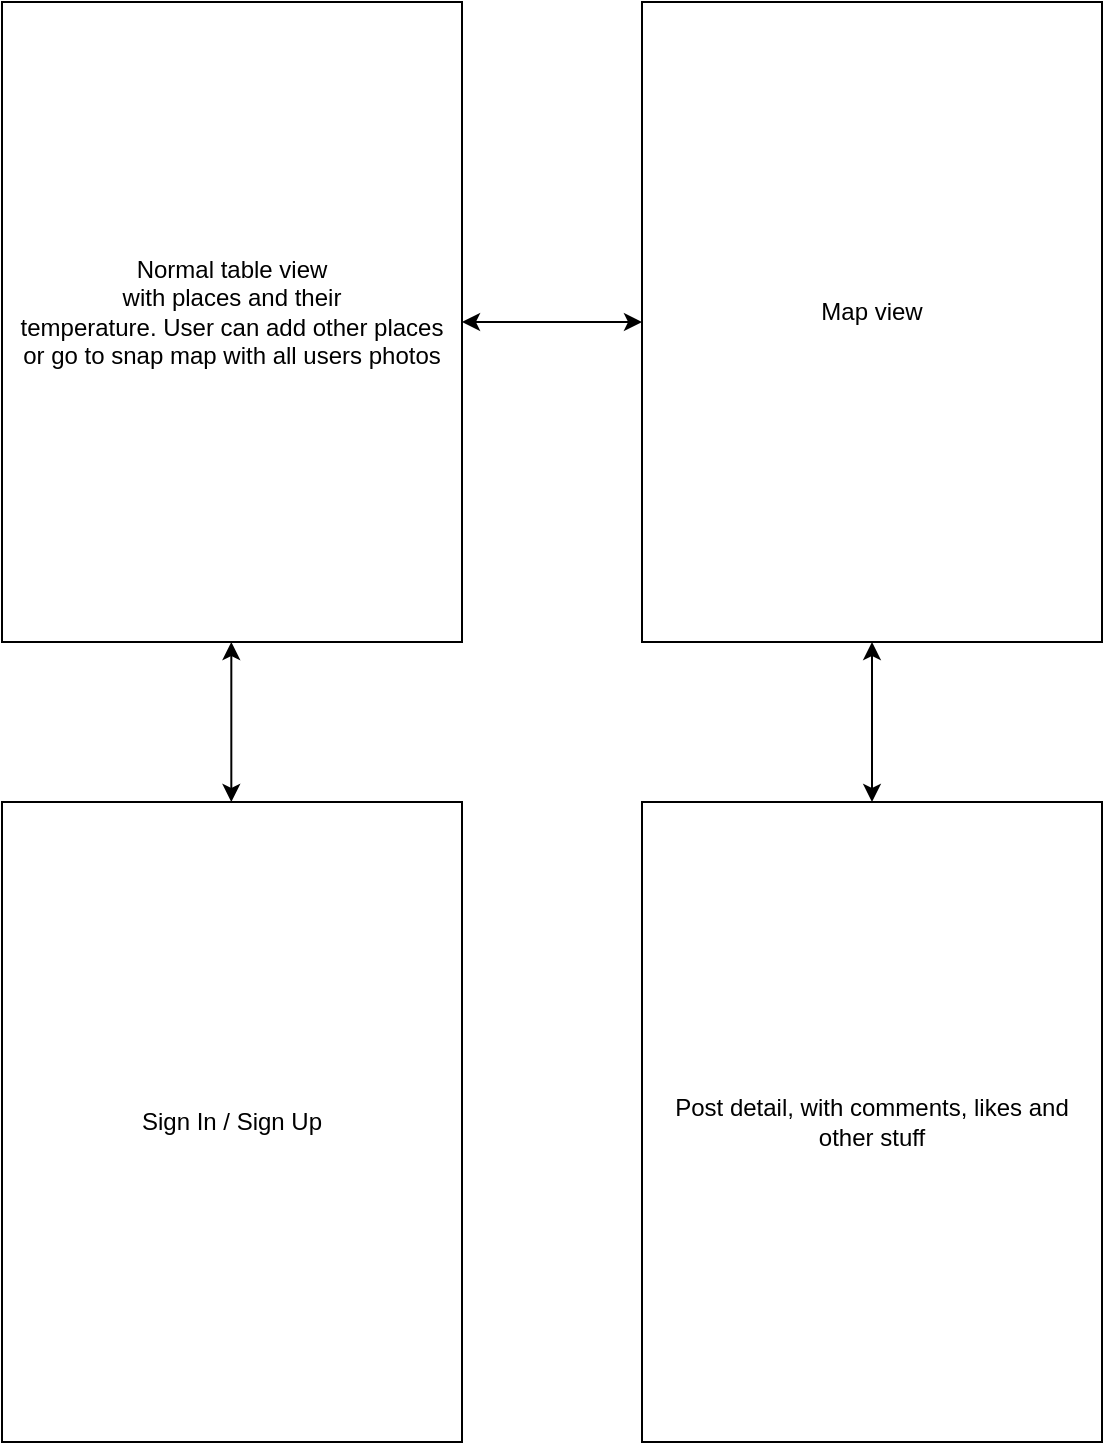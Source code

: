 <mxfile version="16.5.1" type="device"><diagram id="kLJ0SOIkoGygfGUKD5aq" name="Page-1"><mxGraphModel dx="1398" dy="672" grid="1" gridSize="10" guides="1" tooltips="1" connect="1" arrows="1" fold="1" page="1" pageScale="1" pageWidth="827" pageHeight="1169" math="0" shadow="0"><root><mxCell id="0"/><mxCell id="1" parent="0"/><mxCell id="bvx63rck9mozBzTB-gtL-1" value="" style="rounded=0;whiteSpace=wrap;html=1;" vertex="1" parent="1"><mxGeometry x="120" y="200" width="230" height="320" as="geometry"/></mxCell><mxCell id="bvx63rck9mozBzTB-gtL-2" value="Normal table view&lt;br&gt;with places and their&lt;br&gt;temperature. User can add other places or go to snap map with all users photos" style="text;html=1;strokeColor=none;fillColor=none;align=center;verticalAlign=middle;whiteSpace=wrap;rounded=0;" vertex="1" parent="1"><mxGeometry x="125" y="340" width="220" height="30" as="geometry"/></mxCell><mxCell id="bvx63rck9mozBzTB-gtL-4" value="" style="rounded=0;whiteSpace=wrap;html=1;" vertex="1" parent="1"><mxGeometry x="440" y="200" width="230" height="320" as="geometry"/></mxCell><mxCell id="bvx63rck9mozBzTB-gtL-5" value="" style="endArrow=classic;startArrow=classic;html=1;rounded=0;exitX=1;exitY=0.5;exitDx=0;exitDy=0;entryX=0;entryY=0.5;entryDx=0;entryDy=0;" edge="1" parent="1" source="bvx63rck9mozBzTB-gtL-1" target="bvx63rck9mozBzTB-gtL-4"><mxGeometry width="50" height="50" relative="1" as="geometry"><mxPoint x="370" y="370" as="sourcePoint"/><mxPoint x="420" y="320" as="targetPoint"/></mxGeometry></mxCell><mxCell id="bvx63rck9mozBzTB-gtL-6" value="Map view" style="text;html=1;strokeColor=none;fillColor=none;align=center;verticalAlign=middle;whiteSpace=wrap;rounded=0;" vertex="1" parent="1"><mxGeometry x="525" y="340" width="60" height="30" as="geometry"/></mxCell><mxCell id="bvx63rck9mozBzTB-gtL-7" value="" style="rounded=0;whiteSpace=wrap;html=1;" vertex="1" parent="1"><mxGeometry x="440" y="600" width="230" height="320" as="geometry"/></mxCell><mxCell id="bvx63rck9mozBzTB-gtL-8" value="" style="endArrow=classic;startArrow=classic;html=1;rounded=0;entryX=0.5;entryY=1;entryDx=0;entryDy=0;exitX=0.5;exitY=0;exitDx=0;exitDy=0;" edge="1" parent="1" source="bvx63rck9mozBzTB-gtL-7" target="bvx63rck9mozBzTB-gtL-4"><mxGeometry width="50" height="50" relative="1" as="geometry"><mxPoint x="550" y="590" as="sourcePoint"/><mxPoint x="600" y="540" as="targetPoint"/></mxGeometry></mxCell><mxCell id="bvx63rck9mozBzTB-gtL-9" value="Post detail, with comments, likes and other stuff" style="text;html=1;strokeColor=none;fillColor=none;align=center;verticalAlign=middle;whiteSpace=wrap;rounded=0;" vertex="1" parent="1"><mxGeometry x="450" y="745" width="210" height="30" as="geometry"/></mxCell><mxCell id="bvx63rck9mozBzTB-gtL-11" value="" style="rounded=0;whiteSpace=wrap;html=1;" vertex="1" parent="1"><mxGeometry x="120" y="600" width="230" height="320" as="geometry"/></mxCell><mxCell id="bvx63rck9mozBzTB-gtL-12" value="" style="endArrow=classic;startArrow=classic;html=1;rounded=0;entryX=0.5;entryY=1;entryDx=0;entryDy=0;exitX=0.5;exitY=0;exitDx=0;exitDy=0;" edge="1" parent="1"><mxGeometry width="50" height="50" relative="1" as="geometry"><mxPoint x="234.66" y="600" as="sourcePoint"/><mxPoint x="234.66" y="520" as="targetPoint"/></mxGeometry></mxCell><mxCell id="bvx63rck9mozBzTB-gtL-13" value="Sign In / Sign Up" style="text;html=1;strokeColor=none;fillColor=none;align=center;verticalAlign=middle;whiteSpace=wrap;rounded=0;" vertex="1" parent="1"><mxGeometry x="130" y="745" width="210" height="30" as="geometry"/></mxCell></root></mxGraphModel></diagram></mxfile>